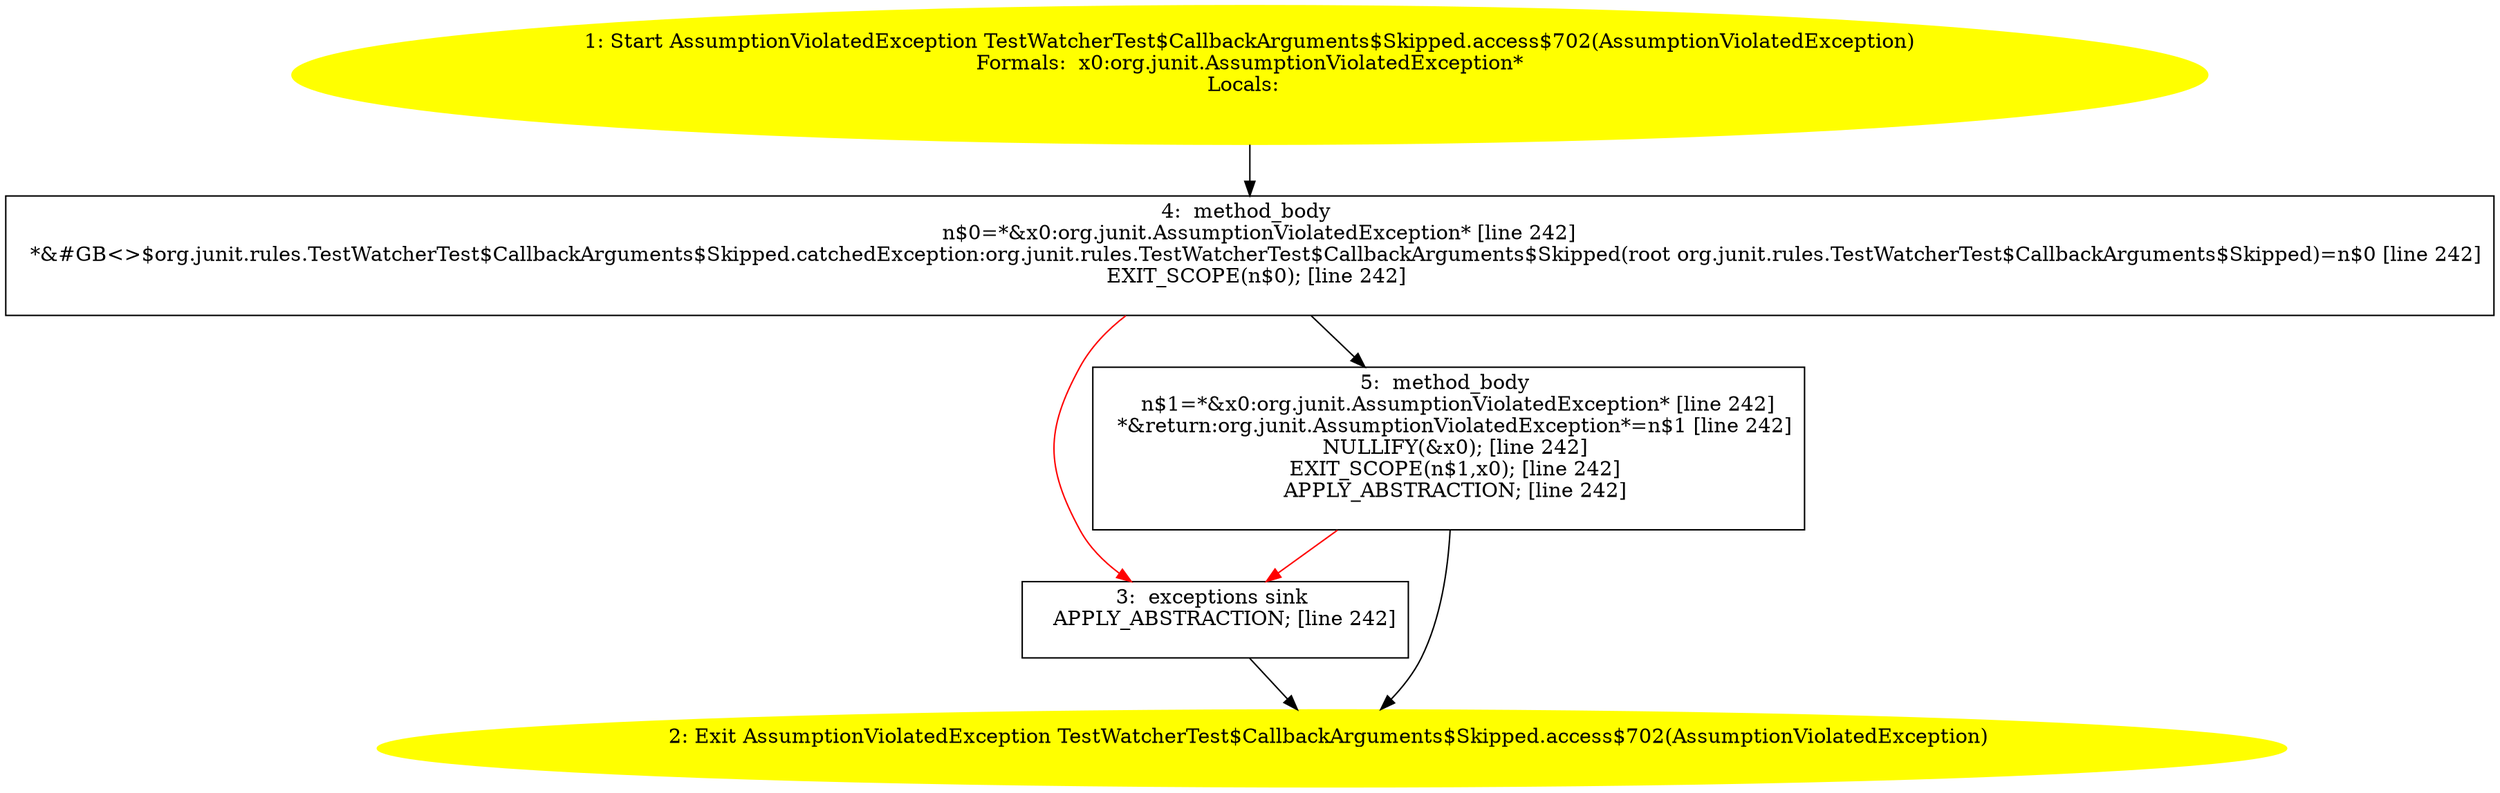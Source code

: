 /* @generated */
digraph cfg {
"org.junit.rules.TestWatcherTest$CallbackArguments$Skipped.access$702(org.junit.AssumptionViolatedExc.b5cd3e942588b38d2d9f1528982359fb_1" [label="1: Start AssumptionViolatedException TestWatcherTest$CallbackArguments$Skipped.access$702(AssumptionViolatedException)\nFormals:  x0:org.junit.AssumptionViolatedException*\nLocals:  \n  " color=yellow style=filled]
	

	 "org.junit.rules.TestWatcherTest$CallbackArguments$Skipped.access$702(org.junit.AssumptionViolatedExc.b5cd3e942588b38d2d9f1528982359fb_1" -> "org.junit.rules.TestWatcherTest$CallbackArguments$Skipped.access$702(org.junit.AssumptionViolatedExc.b5cd3e942588b38d2d9f1528982359fb_4" ;
"org.junit.rules.TestWatcherTest$CallbackArguments$Skipped.access$702(org.junit.AssumptionViolatedExc.b5cd3e942588b38d2d9f1528982359fb_2" [label="2: Exit AssumptionViolatedException TestWatcherTest$CallbackArguments$Skipped.access$702(AssumptionViolatedException) \n  " color=yellow style=filled]
	

"org.junit.rules.TestWatcherTest$CallbackArguments$Skipped.access$702(org.junit.AssumptionViolatedExc.b5cd3e942588b38d2d9f1528982359fb_3" [label="3:  exceptions sink \n   APPLY_ABSTRACTION; [line 242]\n " shape="box"]
	

	 "org.junit.rules.TestWatcherTest$CallbackArguments$Skipped.access$702(org.junit.AssumptionViolatedExc.b5cd3e942588b38d2d9f1528982359fb_3" -> "org.junit.rules.TestWatcherTest$CallbackArguments$Skipped.access$702(org.junit.AssumptionViolatedExc.b5cd3e942588b38d2d9f1528982359fb_2" ;
"org.junit.rules.TestWatcherTest$CallbackArguments$Skipped.access$702(org.junit.AssumptionViolatedExc.b5cd3e942588b38d2d9f1528982359fb_4" [label="4:  method_body \n   n$0=*&x0:org.junit.AssumptionViolatedException* [line 242]\n  *&#GB<>$org.junit.rules.TestWatcherTest$CallbackArguments$Skipped.catchedException:org.junit.rules.TestWatcherTest$CallbackArguments$Skipped(root org.junit.rules.TestWatcherTest$CallbackArguments$Skipped)=n$0 [line 242]\n  EXIT_SCOPE(n$0); [line 242]\n " shape="box"]
	

	 "org.junit.rules.TestWatcherTest$CallbackArguments$Skipped.access$702(org.junit.AssumptionViolatedExc.b5cd3e942588b38d2d9f1528982359fb_4" -> "org.junit.rules.TestWatcherTest$CallbackArguments$Skipped.access$702(org.junit.AssumptionViolatedExc.b5cd3e942588b38d2d9f1528982359fb_5" ;
	 "org.junit.rules.TestWatcherTest$CallbackArguments$Skipped.access$702(org.junit.AssumptionViolatedExc.b5cd3e942588b38d2d9f1528982359fb_4" -> "org.junit.rules.TestWatcherTest$CallbackArguments$Skipped.access$702(org.junit.AssumptionViolatedExc.b5cd3e942588b38d2d9f1528982359fb_3" [color="red" ];
"org.junit.rules.TestWatcherTest$CallbackArguments$Skipped.access$702(org.junit.AssumptionViolatedExc.b5cd3e942588b38d2d9f1528982359fb_5" [label="5:  method_body \n   n$1=*&x0:org.junit.AssumptionViolatedException* [line 242]\n  *&return:org.junit.AssumptionViolatedException*=n$1 [line 242]\n  NULLIFY(&x0); [line 242]\n  EXIT_SCOPE(n$1,x0); [line 242]\n  APPLY_ABSTRACTION; [line 242]\n " shape="box"]
	

	 "org.junit.rules.TestWatcherTest$CallbackArguments$Skipped.access$702(org.junit.AssumptionViolatedExc.b5cd3e942588b38d2d9f1528982359fb_5" -> "org.junit.rules.TestWatcherTest$CallbackArguments$Skipped.access$702(org.junit.AssumptionViolatedExc.b5cd3e942588b38d2d9f1528982359fb_2" ;
	 "org.junit.rules.TestWatcherTest$CallbackArguments$Skipped.access$702(org.junit.AssumptionViolatedExc.b5cd3e942588b38d2d9f1528982359fb_5" -> "org.junit.rules.TestWatcherTest$CallbackArguments$Skipped.access$702(org.junit.AssumptionViolatedExc.b5cd3e942588b38d2d9f1528982359fb_3" [color="red" ];
}
